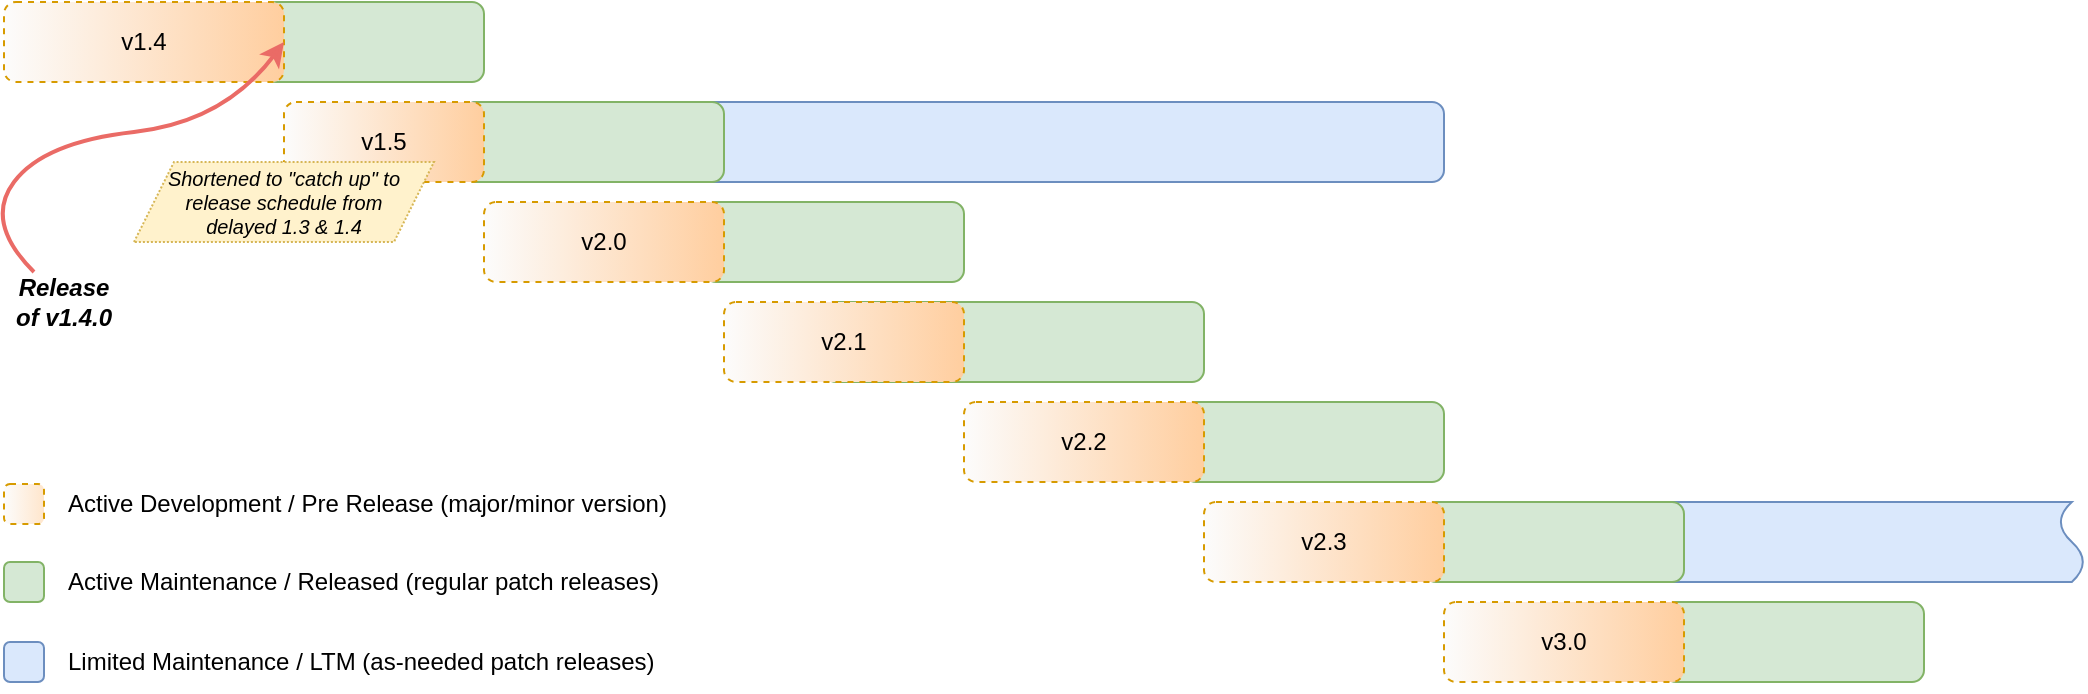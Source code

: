 <mxfile version="20.3.7" type="google"><diagram id="prtHgNgQTEPvFCAcTncT" name="Page-1"><mxGraphModel grid="1" page="1" gridSize="10" guides="1" tooltips="1" connect="1" arrows="1" fold="1" pageScale="1" pageWidth="1100" pageHeight="850" math="0" shadow="0"><root><mxCell id="0"/><mxCell id="1" parent="0"/><mxCell id="RN8kV-zfJ5Odk2crO4pc-61" value="" style="shape=document;whiteSpace=wrap;html=1;boundedLbl=1;fontSize=12;strokeColor=#6c8ebf;strokeWidth=1;fillColor=#dae8fc;rotation=-90;size=0.038;" vertex="1" parent="1"><mxGeometry x="900" y="150" width="40" height="320" as="geometry"/></mxCell><mxCell id="RN8kV-zfJ5Odk2crO4pc-13" value="" style="rounded=1;whiteSpace=wrap;html=1;fillColor=#dae8fc;strokeColor=#6c8ebf;" vertex="1" parent="1"><mxGeometry x="270" y="90" width="490" height="40" as="geometry"/></mxCell><mxCell id="RN8kV-zfJ5Odk2crO4pc-12" value="" style="rounded=1;whiteSpace=wrap;html=1;fillColor=#d5e8d4;strokeColor=#82b366;" vertex="1" parent="1"><mxGeometry x="270" y="90" width="130" height="40" as="geometry"/></mxCell><mxCell id="RN8kV-zfJ5Odk2crO4pc-2" value="v1.5" style="rounded=1;whiteSpace=wrap;html=1;fillColor=#FFCE9F;strokeColor=#d79b00;dashed=1;gradientColor=#FCFCFC;gradientDirection=west;" vertex="1" parent="1"><mxGeometry x="180" y="90" width="100" height="40" as="geometry"/></mxCell><mxCell id="RN8kV-zfJ5Odk2crO4pc-16" value="" style="rounded=1;whiteSpace=wrap;html=1;fillColor=#d5e8d4;strokeColor=#82b366;align=right;" vertex="1" parent="1"><mxGeometry x="170" y="40" width="110" height="40" as="geometry"/></mxCell><mxCell id="RN8kV-zfJ5Odk2crO4pc-17" value="v1.4" style="rounded=1;whiteSpace=wrap;html=1;fillColor=#FFCE9F;strokeColor=#d79b00;gradientColor=#FCFCFC;gradientDirection=west;dashed=1;" vertex="1" parent="1"><mxGeometry x="40" y="40" width="140" height="40" as="geometry"/></mxCell><mxCell id="RN8kV-zfJ5Odk2crO4pc-19" value="" style="rounded=1;whiteSpace=wrap;html=1;fillColor=#d5e8d4;strokeColor=#82b366;" vertex="1" parent="1"><mxGeometry x="390" y="140" width="130" height="40" as="geometry"/></mxCell><mxCell id="RN8kV-zfJ5Odk2crO4pc-21" value="" style="rounded=1;whiteSpace=wrap;html=1;fillColor=#d5e8d4;strokeColor=#82b366;" vertex="1" parent="1"><mxGeometry x="450" y="190" width="190" height="40" as="geometry"/></mxCell><mxCell id="RN8kV-zfJ5Odk2crO4pc-22" value="v2.1" style="rounded=1;whiteSpace=wrap;html=1;fillColor=#FFCE9F;strokeColor=#d79b00;gradientColor=#FCFCFC;gradientDirection=west;dashed=1;" vertex="1" parent="1"><mxGeometry x="400" y="190" width="120" height="40" as="geometry"/></mxCell><mxCell id="RN8kV-zfJ5Odk2crO4pc-23" value="" style="rounded=1;whiteSpace=wrap;html=1;fillColor=#d5e8d4;strokeColor=#82b366;" vertex="1" parent="1"><mxGeometry x="630" y="240" width="130" height="40" as="geometry"/></mxCell><mxCell id="RN8kV-zfJ5Odk2crO4pc-24" value="v2.2" style="rounded=1;whiteSpace=wrap;html=1;fillColor=#FFCE9F;strokeColor=#d79b00;gradientColor=#FCFCFC;gradientDirection=west;dashed=1;" vertex="1" parent="1"><mxGeometry x="520" y="240" width="120" height="40" as="geometry"/></mxCell><mxCell id="RN8kV-zfJ5Odk2crO4pc-25" value="" style="rounded=1;whiteSpace=wrap;html=1;fillColor=#d5e8d4;strokeColor=#82b366;" vertex="1" parent="1"><mxGeometry x="750" y="290" width="130" height="40" as="geometry"/></mxCell><mxCell id="RN8kV-zfJ5Odk2crO4pc-26" value="v2.3" style="rounded=1;whiteSpace=wrap;html=1;fillColor=#FFCE9F;strokeColor=#d79b00;gradientColor=#FCFCFC;gradientDirection=west;dashed=1;" vertex="1" parent="1"><mxGeometry x="640" y="290" width="120" height="40" as="geometry"/></mxCell><mxCell id="RN8kV-zfJ5Odk2crO4pc-59" value="" style="curved=1;endArrow=classic;html=1;rounded=0;fontSize=11;entryX=1;entryY=0.5;entryDx=0;entryDy=0;strokeColor=#EA6B66;strokeWidth=2;" edge="1" parent="1" source="RN8kV-zfJ5Odk2crO4pc-60" target="RN8kV-zfJ5Odk2crO4pc-17"><mxGeometry width="50" height="50" relative="1" as="geometry"><mxPoint x="70" y="190" as="sourcePoint"/><mxPoint x="172.998" y="81.418" as="targetPoint"/><Array as="points"><mxPoint x="30" y="150"/><mxPoint x="60" y="110"/><mxPoint x="150" y="100"/></Array></mxGeometry></mxCell><mxCell id="RN8kV-zfJ5Odk2crO4pc-60" value="Release of v1.4.0" style="text;html=1;strokeColor=none;fillColor=none;align=center;verticalAlign=middle;whiteSpace=wrap;rounded=0;dashed=1;fontSize=12;fontStyle=3" vertex="1" parent="1"><mxGeometry x="40" y="175" width="60" height="30" as="geometry"/></mxCell><mxCell id="RN8kV-zfJ5Odk2crO4pc-62" value="" style="rounded=1;whiteSpace=wrap;html=1;fillColor=#d5e8d4;strokeColor=#82b366;" vertex="1" parent="1"><mxGeometry x="870" y="340" width="130" height="40" as="geometry"/></mxCell><mxCell id="RN8kV-zfJ5Odk2crO4pc-63" value="v3.0" style="rounded=1;whiteSpace=wrap;html=1;fillColor=#FFCE9F;strokeColor=#d79b00;gradientColor=#FCFCFC;gradientDirection=west;dashed=1;" vertex="1" parent="1"><mxGeometry x="760" y="340" width="120" height="40" as="geometry"/></mxCell><mxCell id="RN8kV-zfJ5Odk2crO4pc-3" value="" style="rounded=1;whiteSpace=wrap;html=1;fillColor=#ffe6cc;strokeColor=#d79b00;gradientColor=#FCFCFC;gradientDirection=west;dashed=1;" vertex="1" parent="1"><mxGeometry x="40" y="281" width="20" height="20" as="geometry"/></mxCell><mxCell id="RN8kV-zfJ5Odk2crO4pc-4" value="Active Development / Pre Release (major/minor version)" style="text;html=1;strokeColor=none;fillColor=none;align=left;verticalAlign=middle;whiteSpace=wrap;rounded=0;" vertex="1" parent="1"><mxGeometry x="70" y="276" width="310" height="30" as="geometry"/></mxCell><mxCell id="RN8kV-zfJ5Odk2crO4pc-8" value="" style="rounded=1;whiteSpace=wrap;html=1;fillColor=#d5e8d4;strokeColor=#82b366;" vertex="1" parent="1"><mxGeometry x="40" y="320" width="20" height="20" as="geometry"/></mxCell><mxCell id="RN8kV-zfJ5Odk2crO4pc-9" value="Active Maintenance / Released (regular patch releases)" style="text;html=1;strokeColor=none;fillColor=none;align=left;verticalAlign=middle;whiteSpace=wrap;rounded=0;" vertex="1" parent="1"><mxGeometry x="70" y="315" width="300" height="30" as="geometry"/></mxCell><mxCell id="RN8kV-zfJ5Odk2crO4pc-10" value="" style="rounded=1;whiteSpace=wrap;html=1;fillColor=#dae8fc;strokeColor=#6c8ebf;" vertex="1" parent="1"><mxGeometry x="40" y="360" width="20" height="20" as="geometry"/></mxCell><mxCell id="RN8kV-zfJ5Odk2crO4pc-11" value="Limited Maintenance / LTM (as-needed patch releases)" style="text;html=1;strokeColor=none;fillColor=none;align=left;verticalAlign=middle;whiteSpace=wrap;rounded=0;" vertex="1" parent="1"><mxGeometry x="70" y="355" width="300" height="30" as="geometry"/></mxCell><mxCell id="RN8kV-zfJ5Odk2crO4pc-20" value="v2.0" style="rounded=1;whiteSpace=wrap;html=1;fillColor=#FFCE9F;strokeColor=#d79b00;gradientColor=#FCFCFC;gradientDirection=west;dashed=1;" vertex="1" parent="1"><mxGeometry x="280" y="140" width="120" height="40" as="geometry"/></mxCell><mxCell id="hbmYM-WKnPSBy_mGbUPA-1" value="Shortened to &quot;catch up&quot;&amp;nbsp;to&lt;br&gt;release schedule from&lt;br&gt;delayed 1.3 &amp;amp; 1.4" style="shape=parallelogram;perimeter=parallelogramPerimeter;whiteSpace=wrap;html=1;fixedSize=1;fontSize=10;fontStyle=2;fillColor=#fff2cc;strokeColor=#d6b656;dashed=1;dashPattern=1 1;" vertex="1" parent="1"><mxGeometry x="105" y="120" width="150" height="40" as="geometry"/></mxCell></root></mxGraphModel></diagram></mxfile>